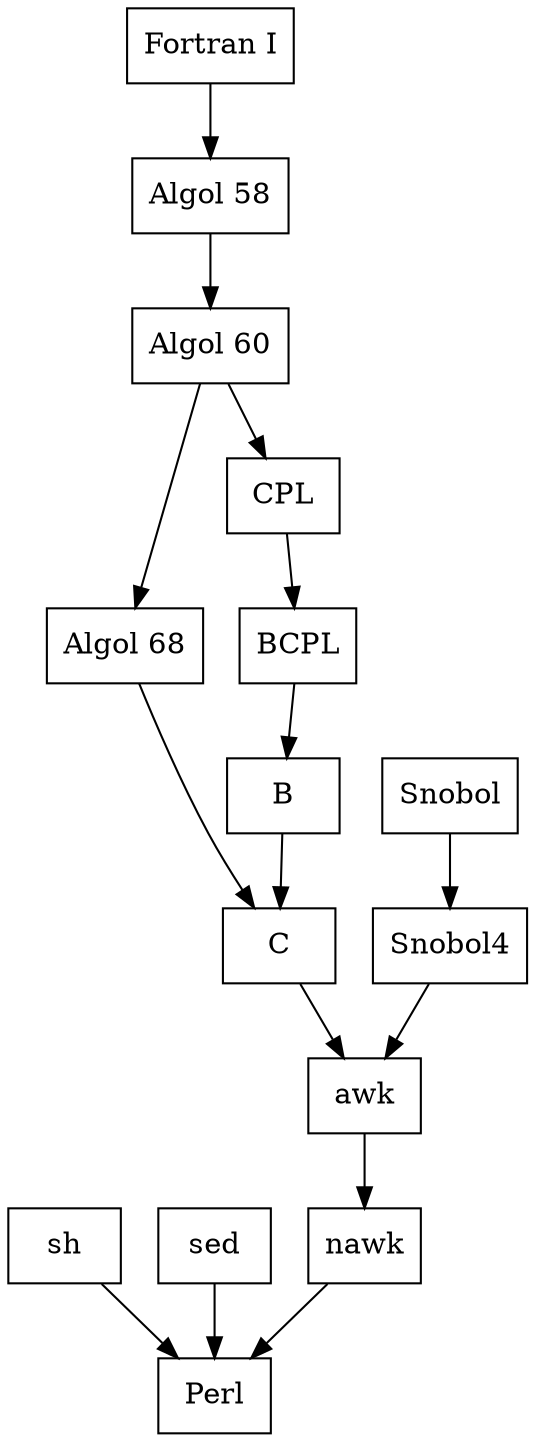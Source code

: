 digraph Perl {
  node [shape="box"]
  "sh" -> "Perl"
  "sed" -> "Perl"
  "Fortran I" -> "Algol 58"
  "Algol 58" -> "Algol 60"
  "Algol 60" -> "Algol 68"
  "Algol 68" -> "C"
  "Algol 60" -> "CPL"
  "CPL" -> "BCPL"
  "BCPL" -> "B"
  "B" -> "C"
  "C" -> "awk"
  "Snobol" -> "Snobol4"
  "Snobol4" -> "awk"
  "awk" -> "nawk"
  "nawk" -> "Perl"
}
